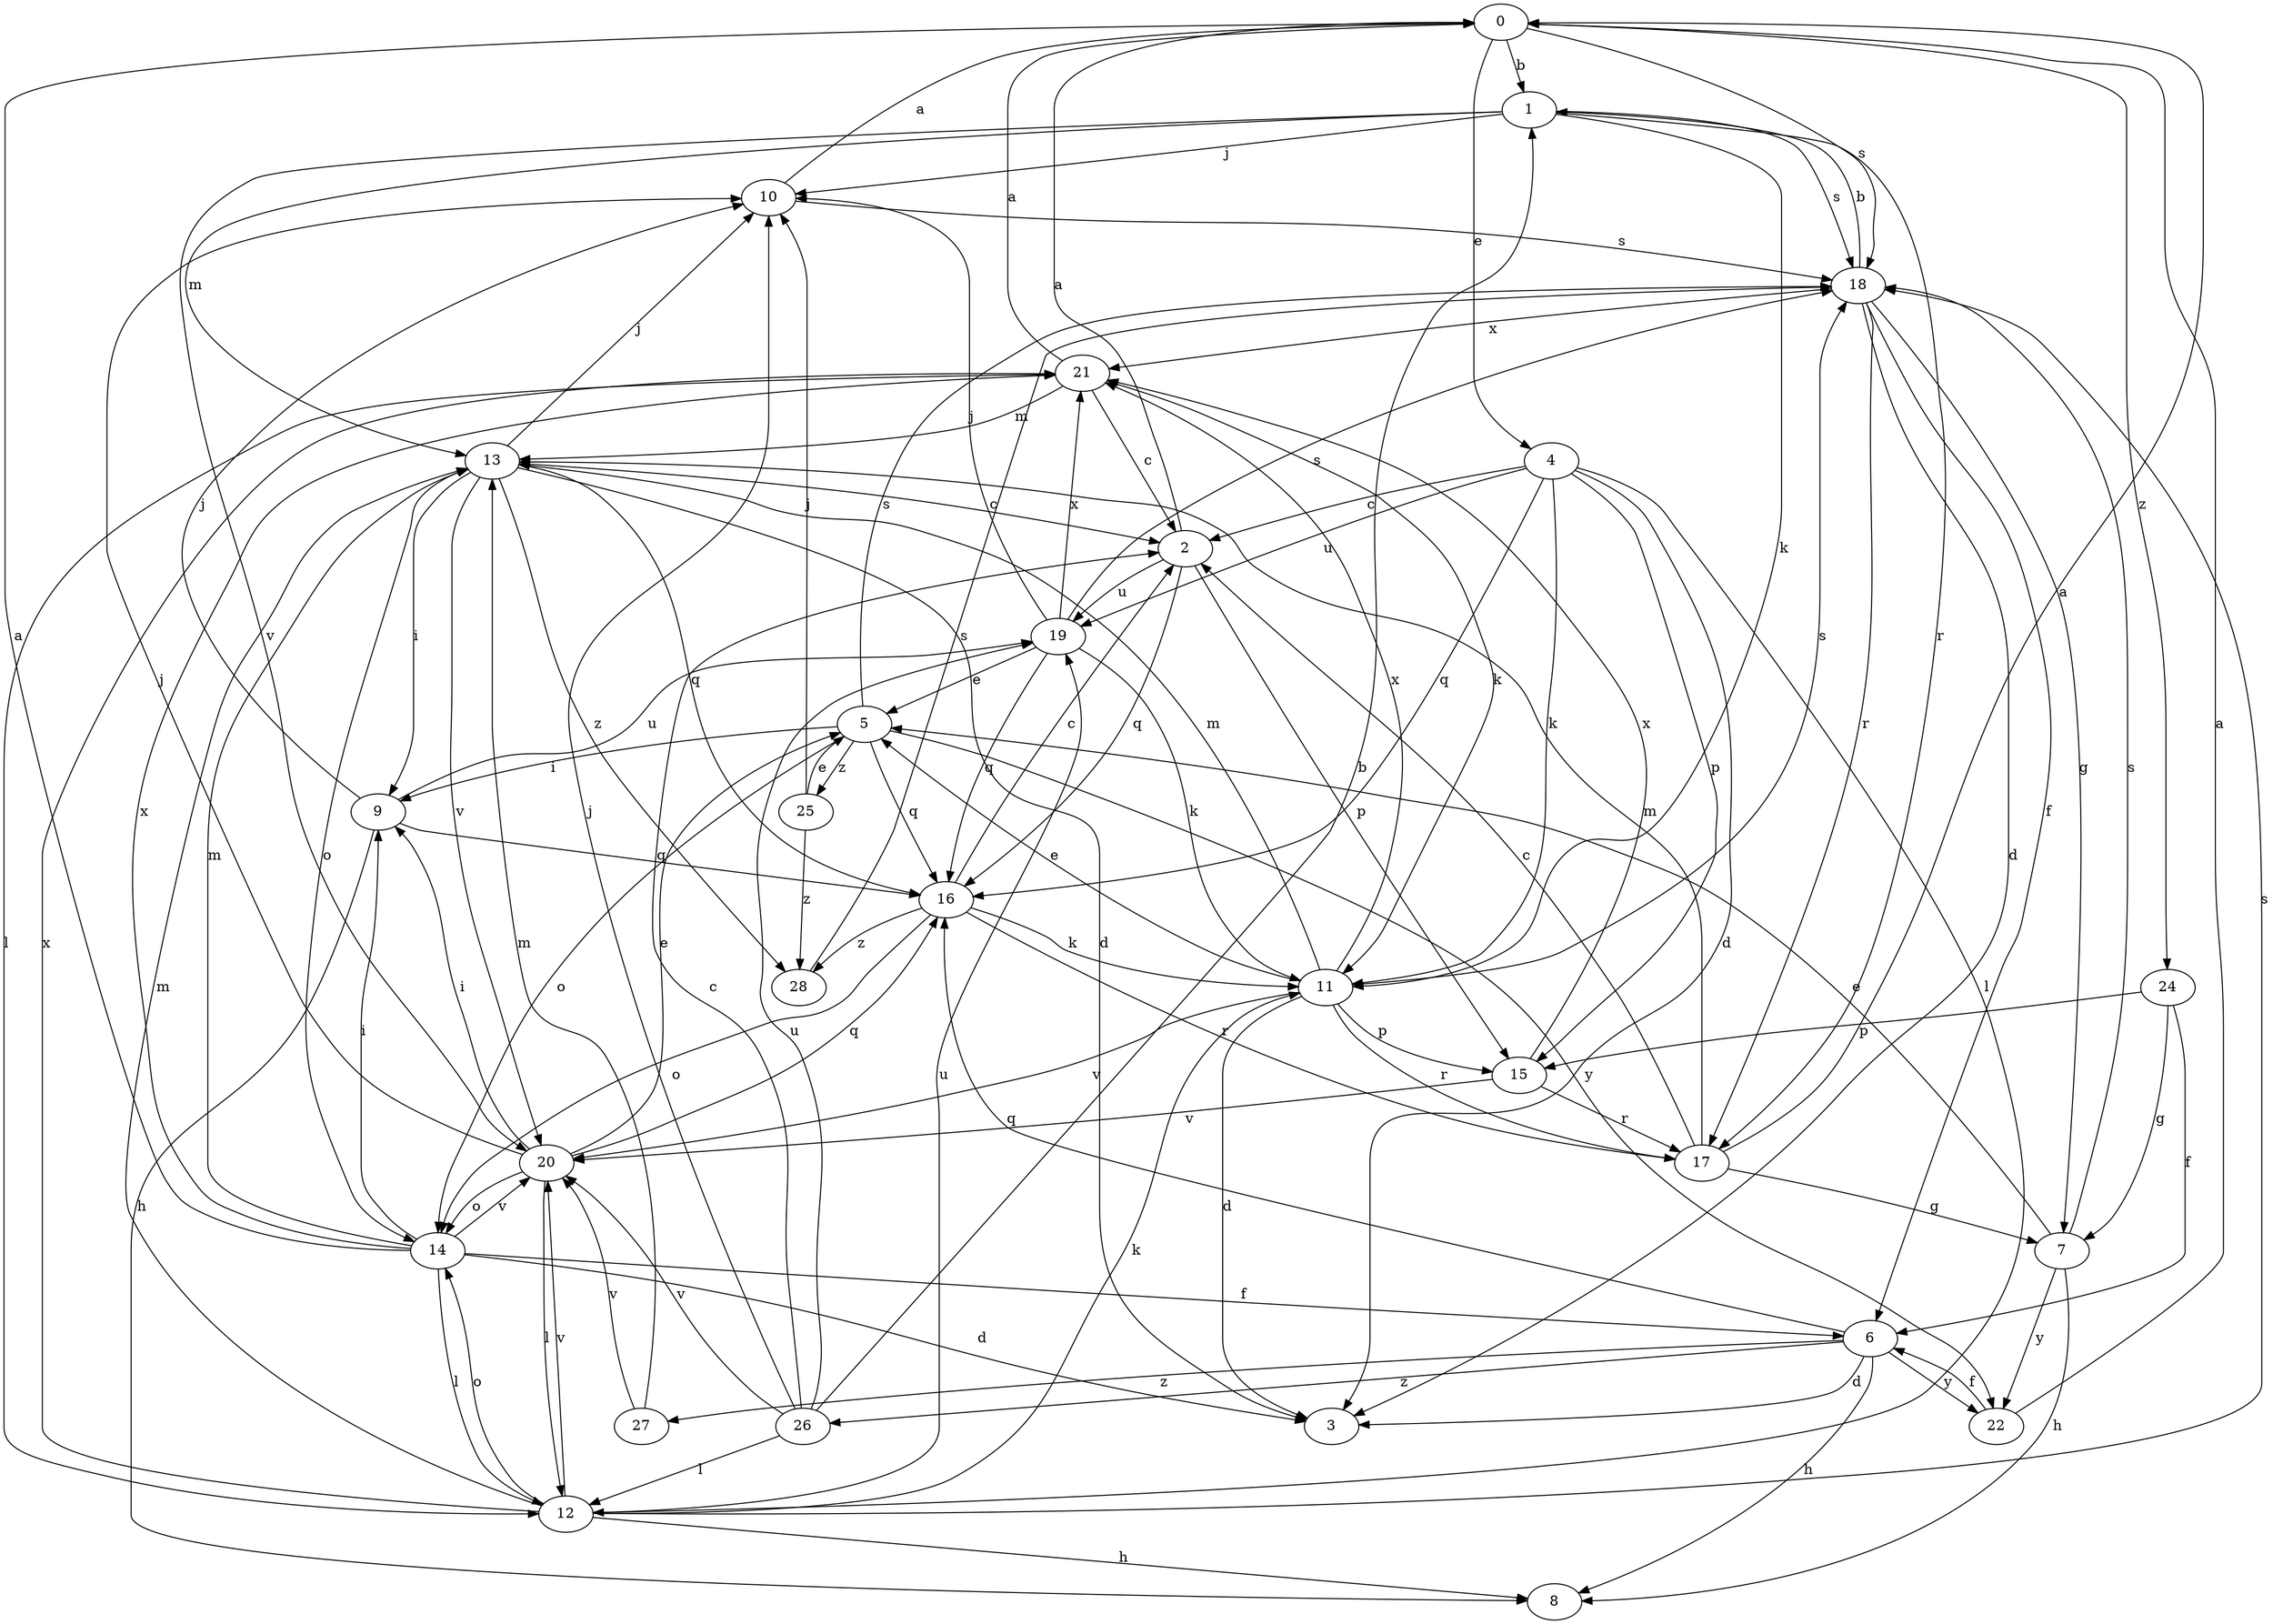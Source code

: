 strict digraph  {
0;
1;
2;
3;
4;
5;
6;
7;
8;
9;
10;
11;
12;
13;
14;
15;
16;
17;
18;
19;
20;
21;
22;
24;
25;
26;
27;
28;
0 -> 1  [label=b];
0 -> 4  [label=e];
0 -> 18  [label=s];
0 -> 24  [label=z];
1 -> 10  [label=j];
1 -> 11  [label=k];
1 -> 13  [label=m];
1 -> 17  [label=r];
1 -> 18  [label=s];
1 -> 20  [label=v];
2 -> 0  [label=a];
2 -> 15  [label=p];
2 -> 16  [label=q];
2 -> 19  [label=u];
4 -> 2  [label=c];
4 -> 3  [label=d];
4 -> 11  [label=k];
4 -> 12  [label=l];
4 -> 15  [label=p];
4 -> 16  [label=q];
4 -> 19  [label=u];
5 -> 9  [label=i];
5 -> 14  [label=o];
5 -> 16  [label=q];
5 -> 18  [label=s];
5 -> 22  [label=y];
5 -> 25  [label=z];
6 -> 3  [label=d];
6 -> 8  [label=h];
6 -> 16  [label=q];
6 -> 22  [label=y];
6 -> 26  [label=z];
6 -> 27  [label=z];
7 -> 5  [label=e];
7 -> 8  [label=h];
7 -> 18  [label=s];
7 -> 22  [label=y];
9 -> 8  [label=h];
9 -> 10  [label=j];
9 -> 16  [label=q];
9 -> 19  [label=u];
10 -> 0  [label=a];
10 -> 18  [label=s];
11 -> 3  [label=d];
11 -> 5  [label=e];
11 -> 13  [label=m];
11 -> 15  [label=p];
11 -> 17  [label=r];
11 -> 18  [label=s];
11 -> 20  [label=v];
11 -> 21  [label=x];
12 -> 8  [label=h];
12 -> 11  [label=k];
12 -> 13  [label=m];
12 -> 14  [label=o];
12 -> 18  [label=s];
12 -> 19  [label=u];
12 -> 20  [label=v];
12 -> 21  [label=x];
13 -> 2  [label=c];
13 -> 3  [label=d];
13 -> 9  [label=i];
13 -> 10  [label=j];
13 -> 14  [label=o];
13 -> 16  [label=q];
13 -> 20  [label=v];
13 -> 28  [label=z];
14 -> 0  [label=a];
14 -> 3  [label=d];
14 -> 6  [label=f];
14 -> 9  [label=i];
14 -> 12  [label=l];
14 -> 13  [label=m];
14 -> 20  [label=v];
14 -> 21  [label=x];
15 -> 17  [label=r];
15 -> 20  [label=v];
15 -> 21  [label=x];
16 -> 2  [label=c];
16 -> 11  [label=k];
16 -> 14  [label=o];
16 -> 17  [label=r];
16 -> 28  [label=z];
17 -> 0  [label=a];
17 -> 2  [label=c];
17 -> 7  [label=g];
17 -> 13  [label=m];
18 -> 1  [label=b];
18 -> 3  [label=d];
18 -> 6  [label=f];
18 -> 7  [label=g];
18 -> 17  [label=r];
18 -> 21  [label=x];
19 -> 5  [label=e];
19 -> 10  [label=j];
19 -> 11  [label=k];
19 -> 16  [label=q];
19 -> 18  [label=s];
19 -> 21  [label=x];
20 -> 5  [label=e];
20 -> 9  [label=i];
20 -> 10  [label=j];
20 -> 12  [label=l];
20 -> 14  [label=o];
20 -> 16  [label=q];
21 -> 0  [label=a];
21 -> 2  [label=c];
21 -> 11  [label=k];
21 -> 12  [label=l];
21 -> 13  [label=m];
22 -> 0  [label=a];
22 -> 6  [label=f];
24 -> 6  [label=f];
24 -> 7  [label=g];
24 -> 15  [label=p];
25 -> 5  [label=e];
25 -> 10  [label=j];
25 -> 28  [label=z];
26 -> 1  [label=b];
26 -> 2  [label=c];
26 -> 10  [label=j];
26 -> 12  [label=l];
26 -> 19  [label=u];
26 -> 20  [label=v];
27 -> 13  [label=m];
27 -> 20  [label=v];
28 -> 18  [label=s];
}
